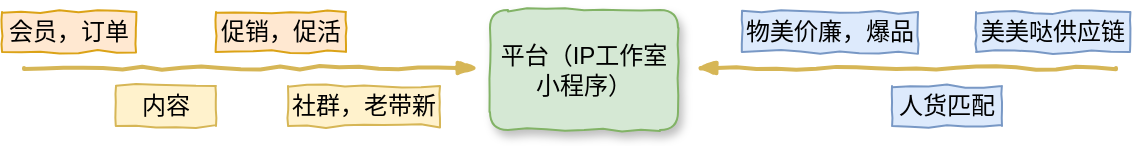 <mxfile version="11.1.1" type="github"><diagram id="81RsmnTNCEdmNPD28YHu" name="第 1 页"><mxGraphModel dx="913" dy="574" grid="0" gridSize="10" guides="1" tooltips="1" connect="1" arrows="1" fold="1" page="0" pageScale="1" pageWidth="10000" pageHeight="10000" math="0" shadow="0"><root><mxCell id="0"/><mxCell id="1" parent="0"/><mxCell id="pWWyjQtpThLVGBORKQQ6-1" value="平台（IP工作室&lt;br&gt;小程序）" style="rounded=1;whiteSpace=wrap;html=1;shadow=1;comic=1;fillColor=#d5e8d4;strokeColor=#82b366;" parent="1" vertex="1"><mxGeometry x="348" y="156" width="94" height="60" as="geometry"/></mxCell><mxCell id="pWWyjQtpThLVGBORKQQ6-2" value="" style="rounded=0;comic=1;strokeWidth=2;endArrow=blockThin;html=1;fontFamily=Comic Sans MS;fontStyle=1;fillColor=#fff2cc;strokeColor=#d6b656;" parent="1" edge="1"><mxGeometry width="50" height="50" relative="1" as="geometry"><mxPoint x="115" y="185" as="sourcePoint"/><mxPoint x="342" y="185" as="targetPoint"/></mxGeometry></mxCell><mxCell id="pWWyjQtpThLVGBORKQQ6-3" value="会员，订单" style="text;html=1;strokeColor=#d79b00;fillColor=#ffe6cc;align=center;verticalAlign=middle;whiteSpace=wrap;rounded=0;comic=1;opacity=90;" parent="1" vertex="1"><mxGeometry x="104" y="157" width="67" height="20" as="geometry"/></mxCell><mxCell id="pWWyjQtpThLVGBORKQQ6-4" value="" style="rounded=0;comic=1;strokeWidth=2;endArrow=blockThin;html=1;fontFamily=Comic Sans MS;fontStyle=1;fillColor=#fff2cc;strokeColor=#d6b656;" parent="1" edge="1"><mxGeometry width="50" height="50" relative="1" as="geometry"><mxPoint x="661" y="185" as="sourcePoint"/><mxPoint x="451" y="185" as="targetPoint"/></mxGeometry></mxCell><mxCell id="iqxlPNpimo-U6vrL61fP-1" value="内容" style="text;html=1;strokeColor=#d6b656;fillColor=#fff2cc;align=center;verticalAlign=middle;whiteSpace=wrap;rounded=0;comic=1;" vertex="1" parent="1"><mxGeometry x="161" y="194" width="50" height="20" as="geometry"/></mxCell><mxCell id="iqxlPNpimo-U6vrL61fP-2" value="促销，促活" style="text;html=1;strokeColor=#d79b00;fillColor=#ffe6cc;align=center;verticalAlign=middle;whiteSpace=wrap;rounded=0;comic=1;opacity=90;" vertex="1" parent="1"><mxGeometry x="211" y="157" width="65" height="20" as="geometry"/></mxCell><mxCell id="iqxlPNpimo-U6vrL61fP-3" value="社群，老带新" style="text;html=1;strokeColor=#d6b656;fillColor=#fff2cc;align=center;verticalAlign=middle;whiteSpace=wrap;rounded=0;comic=1;" vertex="1" parent="1"><mxGeometry x="247" y="194" width="76" height="20" as="geometry"/></mxCell><mxCell id="iqxlPNpimo-U6vrL61fP-4" value="美美哒供应链" style="text;html=1;strokeColor=#6c8ebf;fillColor=#dae8fc;align=center;verticalAlign=middle;whiteSpace=wrap;rounded=0;comic=1;opacity=90;" vertex="1" parent="1"><mxGeometry x="591" y="157" width="77" height="20" as="geometry"/></mxCell><mxCell id="iqxlPNpimo-U6vrL61fP-5" value="物美价廉，爆品" style="text;html=1;strokeColor=#6c8ebf;fillColor=#dae8fc;align=center;verticalAlign=middle;whiteSpace=wrap;rounded=0;comic=1;opacity=90;" vertex="1" parent="1"><mxGeometry x="474" y="157" width="88" height="20" as="geometry"/></mxCell><mxCell id="iqxlPNpimo-U6vrL61fP-6" value="人货匹配" style="text;html=1;strokeColor=#6c8ebf;fillColor=#dae8fc;align=center;verticalAlign=middle;whiteSpace=wrap;rounded=0;comic=1;opacity=90;" vertex="1" parent="1"><mxGeometry x="549" y="194" width="55" height="20" as="geometry"/></mxCell></root></mxGraphModel></diagram></mxfile>